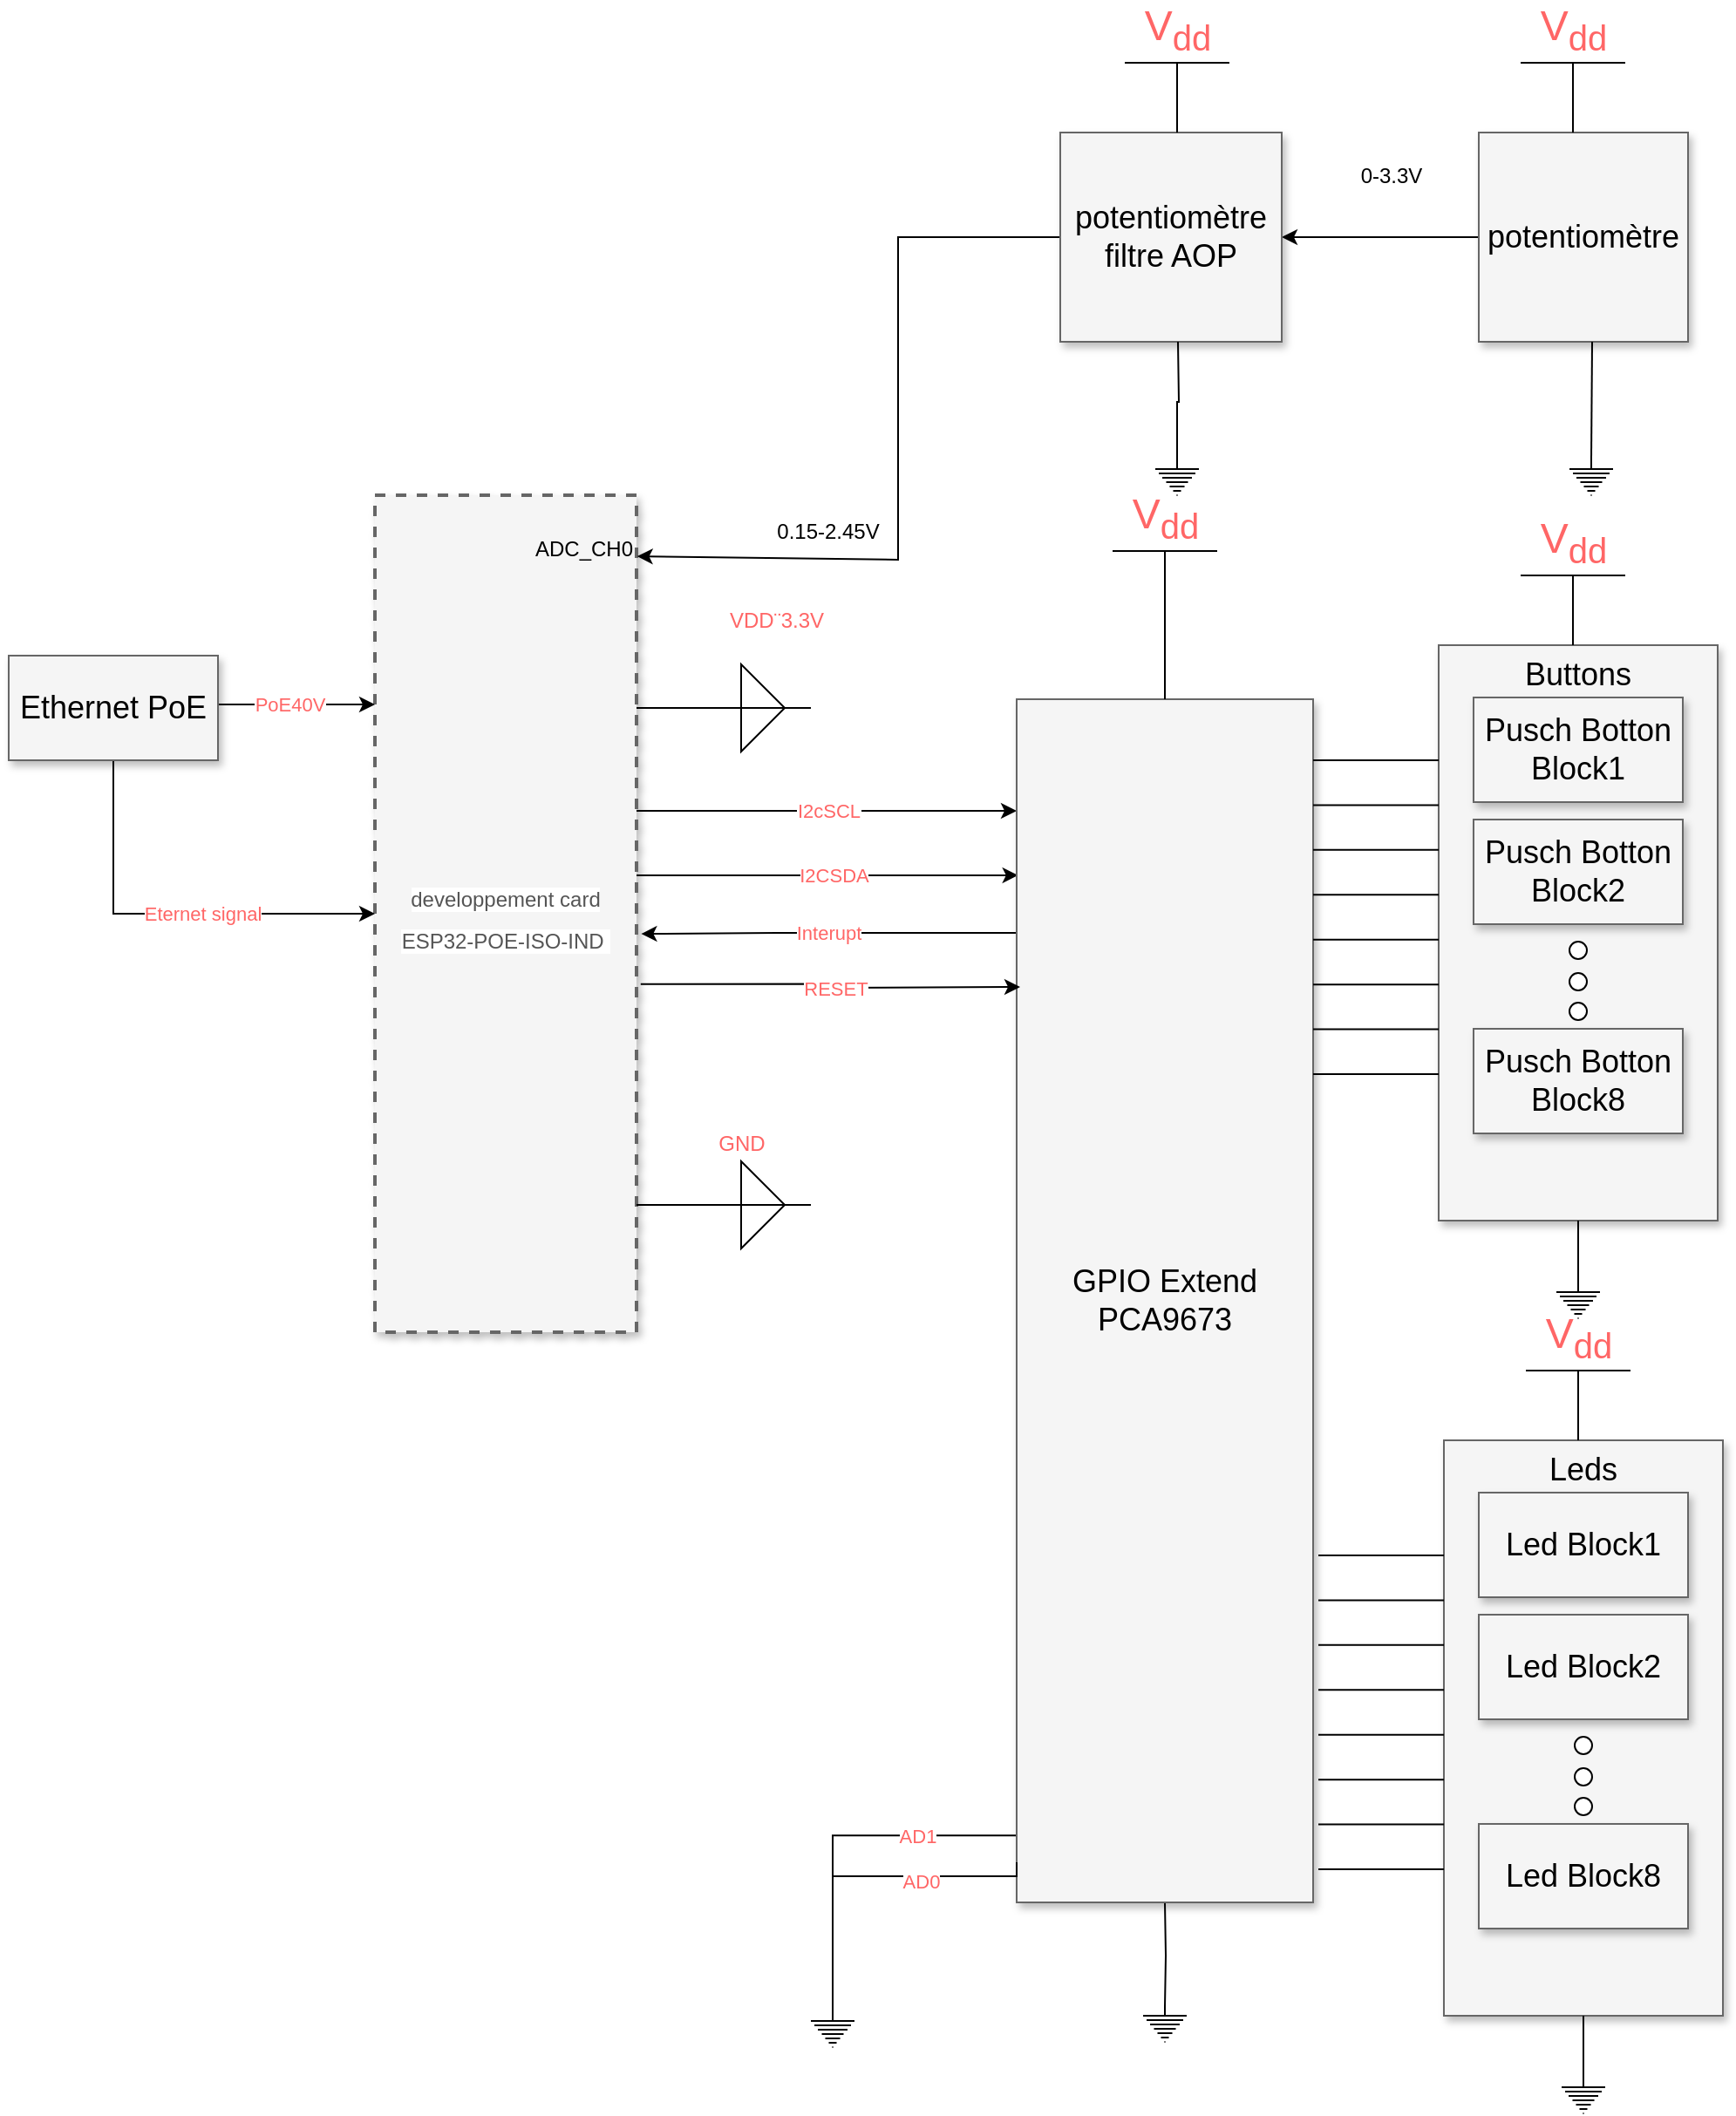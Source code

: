 <mxfile version="16.6.4" type="github">
  <diagram name="Page-1" id="90a13364-a465-7bf4-72fc-28e22215d7a0">
    <mxGraphModel dx="1209" dy="638" grid="1" gridSize="10" guides="1" tooltips="1" connect="1" arrows="1" fold="1" page="0" pageScale="1.5" pageWidth="1169" pageHeight="826" background="none" math="0" shadow="0">
      <root>
        <mxCell id="0" style=";html=1;" />
        <mxCell id="1" style=";html=1;" parent="0" />
        <mxCell id="_-TaKJ5GSbhSLey4029--41" value="Buttons" style="whiteSpace=wrap;html=1;shadow=1;fontSize=18;fillColor=#f5f5f5;strokeColor=#666666;verticalAlign=top;" parent="1" vertex="1">
          <mxGeometry x="830" y="374" width="160" height="330" as="geometry" />
        </mxCell>
        <mxCell id="_-TaKJ5GSbhSLey4029--2" value="I2cSCL" style="edgeStyle=orthogonalEdgeStyle;rounded=0;orthogonalLoop=1;jettySize=auto;html=1;exitX=1;exitY=0.5;exitDx=0;exitDy=0;entryX=0;entryY=0.5;entryDx=0;entryDy=0;fontFamily=Helvetica;fontColor=#FF6666;" parent="1" edge="1">
          <mxGeometry x="0.009" relative="1" as="geometry">
            <mxPoint x="370" y="469" as="sourcePoint" />
            <mxPoint x="588" y="469" as="targetPoint" />
            <Array as="points">
              <mxPoint x="480" y="469" />
              <mxPoint x="480" y="469" />
            </Array>
            <mxPoint as="offset" />
          </mxGeometry>
        </mxCell>
        <mxCell id="_-TaKJ5GSbhSLey4029--7" style="edgeStyle=orthogonalEdgeStyle;rounded=0;orthogonalLoop=1;jettySize=auto;html=1;exitX=1;exitY=0.577;exitDx=0;exitDy=0;entryX=0.005;entryY=0.632;entryDx=0;entryDy=0;entryPerimeter=0;fontFamily=Helvetica;fontColor=#FF6666;exitPerimeter=0;" parent="1" edge="1">
          <mxGeometry relative="1" as="geometry">
            <mxPoint x="370" y="505.96" as="sourcePoint" />
            <mxPoint x="588.85" y="505.96" as="targetPoint" />
            <Array as="points">
              <mxPoint x="440" y="506" />
              <mxPoint x="440" y="506" />
            </Array>
          </mxGeometry>
        </mxCell>
        <mxCell id="_-TaKJ5GSbhSLey4029--8" value="I2CSDA" style="edgeLabel;html=1;align=center;verticalAlign=middle;resizable=0;points=[];fontFamily=Helvetica;fontColor=#FF6666;" parent="_-TaKJ5GSbhSLey4029--7" vertex="1" connectable="0">
          <mxGeometry x="0.198" relative="1" as="geometry">
            <mxPoint x="-18" as="offset" />
          </mxGeometry>
        </mxCell>
        <mxCell id="3a17f1ce550125da-1" value="&lt;span style=&quot;color: rgb(85 , 85 , 85) ; font-family: &amp;#34;arial&amp;#34; , &amp;#34;helvetica&amp;#34; , sans-serif ; font-size: 12px ; text-align: justify ; background-color: rgb(255 , 255 , 255)&quot;&gt;developpement card&lt;br&gt;ESP32-POE-ISO-IND&amp;nbsp;&lt;/span&gt;" style="whiteSpace=wrap;html=1;shadow=1;fontSize=20;fillColor=#f5f5f5;strokeColor=#666666;strokeWidth=2;dashed=1;" parent="1" vertex="1">
          <mxGeometry x="220" y="288" width="150" height="480" as="geometry" />
        </mxCell>
        <mxCell id="_-TaKJ5GSbhSLey4029--13" style="edgeStyle=orthogonalEdgeStyle;rounded=0;orthogonalLoop=1;jettySize=auto;html=1;exitX=0.75;exitY=1;exitDx=0;exitDy=0;entryX=0.5;entryY=0;entryDx=0;entryDy=0;entryPerimeter=0;fontFamily=Helvetica;fontColor=#FF6666;strokeColor=none;endArrow=none;endFill=0;" parent="1" source="3a17f1ce550125da-2" target="_-TaKJ5GSbhSLey4029--11" edge="1">
          <mxGeometry relative="1" as="geometry" />
        </mxCell>
        <mxCell id="_-TaKJ5GSbhSLey4029--14" style="edgeStyle=orthogonalEdgeStyle;rounded=0;orthogonalLoop=1;jettySize=auto;html=1;exitX=0.5;exitY=1;exitDx=0;exitDy=0;entryX=0.5;entryY=0;entryDx=0;entryDy=0;entryPerimeter=0;fontFamily=Helvetica;fontColor=#FF6666;endArrow=none;endFill=0;" parent="1" target="_-TaKJ5GSbhSLey4029--11" edge="1">
          <mxGeometry relative="1" as="geometry">
            <mxPoint x="673" y="1095" as="sourcePoint" />
          </mxGeometry>
        </mxCell>
        <mxCell id="_-TaKJ5GSbhSLey4029--23" value="Interupt" style="edgeStyle=orthogonalEdgeStyle;rounded=0;orthogonalLoop=1;jettySize=auto;html=1;exitX=0;exitY=0.75;exitDx=0;exitDy=0;entryX=1.018;entryY=0.647;entryDx=0;entryDy=0;entryPerimeter=0;fontFamily=Helvetica;fontColor=#FF6666;endArrow=classic;endFill=1;" parent="1" edge="1">
          <mxGeometry x="0.003" relative="1" as="geometry">
            <mxPoint x="588" y="539" as="sourcePoint" />
            <mxPoint x="372.7" y="539.56" as="targetPoint" />
            <Array as="points">
              <mxPoint x="450" y="540" />
            </Array>
            <mxPoint as="offset" />
          </mxGeometry>
        </mxCell>
        <mxCell id="_-TaKJ5GSbhSLey4029--26" value="AD1" style="edgeStyle=orthogonalEdgeStyle;rounded=0;orthogonalLoop=1;jettySize=auto;html=1;exitX=0.007;exitY=0.863;exitDx=0;exitDy=0;fontFamily=Helvetica;fontColor=#FF6666;endArrow=none;endFill=0;exitPerimeter=0;entryX=0.5;entryY=0;entryDx=0;entryDy=0;entryPerimeter=0;" parent="1" target="_-TaKJ5GSbhSLey4029--24" edge="1">
          <mxGeometry x="-0.444" relative="1" as="geometry">
            <mxPoint x="550" y="1075" as="targetPoint" />
            <mxPoint x="589.19" y="1056.64" as="sourcePoint" />
            <Array as="points">
              <mxPoint x="482" y="1057" />
            </Array>
            <mxPoint as="offset" />
          </mxGeometry>
        </mxCell>
        <mxCell id="3a17f1ce550125da-2" value="GPIO Extend&lt;br&gt;PCA9673" style="whiteSpace=wrap;html=1;shadow=1;fontSize=18;fillColor=#f5f5f5;strokeColor=#666666;" parent="1" vertex="1">
          <mxGeometry x="588" y="405" width="170" height="690" as="geometry" />
        </mxCell>
        <mxCell id="3a17f1ce550125da-18" style="edgeStyle=elbowEdgeStyle;rounded=0;html=1;startArrow=none;startFill=0;jettySize=auto;orthogonalLoop=1;fontSize=18;elbow=vertical;entryX=0;entryY=0.25;entryDx=0;entryDy=0;" parent="1" source="3a17f1ce550125da-11" target="3a17f1ce550125da-1" edge="1">
          <mxGeometry relative="1" as="geometry">
            <mxPoint x="799.5" y="834.714" as="targetPoint" />
          </mxGeometry>
        </mxCell>
        <mxCell id="_-TaKJ5GSbhSLey4029--5" value="PoE40V" style="edgeLabel;html=1;align=center;verticalAlign=middle;resizable=0;points=[];fontFamily=Helvetica;fontColor=#FF6666;" parent="3a17f1ce550125da-18" vertex="1" connectable="0">
          <mxGeometry x="-0.386" y="-5" relative="1" as="geometry">
            <mxPoint x="13" y="-5" as="offset" />
          </mxGeometry>
        </mxCell>
        <mxCell id="_-TaKJ5GSbhSLey4029--3" style="edgeStyle=orthogonalEdgeStyle;rounded=0;orthogonalLoop=1;jettySize=auto;html=1;exitX=0.5;exitY=1;exitDx=0;exitDy=0;fontFamily=Helvetica;fontColor=#FF6666;" parent="1" source="3a17f1ce550125da-11" target="3a17f1ce550125da-1" edge="1">
          <mxGeometry relative="1" as="geometry" />
        </mxCell>
        <mxCell id="_-TaKJ5GSbhSLey4029--4" value="Eternet signal" style="edgeLabel;html=1;align=center;verticalAlign=middle;resizable=0;points=[];fontFamily=Helvetica;fontColor=#FF6666;" parent="_-TaKJ5GSbhSLey4029--3" vertex="1" connectable="0">
          <mxGeometry x="0.16" y="6" relative="1" as="geometry">
            <mxPoint x="1" y="6" as="offset" />
          </mxGeometry>
        </mxCell>
        <mxCell id="3a17f1ce550125da-11" value="Ethernet PoE" style="whiteSpace=wrap;html=1;shadow=1;fontSize=18;fillColor=#f5f5f5;strokeColor=#666666;" parent="1" vertex="1">
          <mxGeometry x="10" y="380" width="120" height="60" as="geometry" />
        </mxCell>
        <mxCell id="_-TaKJ5GSbhSLey4029--11" value="" style="pointerEvents=1;verticalLabelPosition=bottom;shadow=0;dashed=0;align=center;html=1;verticalAlign=top;shape=mxgraph.electrical.signal_sources.protective_earth;labelBackgroundColor=#97D077;fontFamily=Helvetica;fontColor=#FF6666;" parent="1" vertex="1">
          <mxGeometry x="660.5" y="1155" width="25" height="20" as="geometry" />
        </mxCell>
        <mxCell id="_-TaKJ5GSbhSLey4029--16" style="edgeStyle=orthogonalEdgeStyle;rounded=0;orthogonalLoop=1;jettySize=auto;html=1;exitX=0.5;exitY=0;exitDx=0;exitDy=0;exitPerimeter=0;fontFamily=Helvetica;fontColor=#FF6666;endArrow=none;endFill=0;" parent="1" source="_-TaKJ5GSbhSLey4029--15" target="3a17f1ce550125da-2" edge="1">
          <mxGeometry relative="1" as="geometry" />
        </mxCell>
        <mxCell id="_-TaKJ5GSbhSLey4029--15" value="V&lt;sub&gt;dd&lt;/sub&gt;" style="verticalLabelPosition=top;verticalAlign=bottom;shape=mxgraph.electrical.signal_sources.vdd;shadow=0;dashed=0;align=center;strokeWidth=1;fontSize=24;html=1;flipV=1;labelBackgroundColor=none;fontFamily=Helvetica;fontColor=#FF6666;" parent="1" vertex="1">
          <mxGeometry x="643" y="320" width="60" height="40" as="geometry" />
        </mxCell>
        <mxCell id="_-TaKJ5GSbhSLey4029--17" value="" style="pointerEvents=1;verticalLabelPosition=bottom;shadow=0;dashed=0;align=center;html=1;verticalAlign=top;shape=mxgraph.electrical.miscellaneous.cable_termination;labelBackgroundColor=#97D077;fontFamily=Helvetica;fontColor=#FF6666;" parent="1" vertex="1">
          <mxGeometry x="370" y="670" width="100" height="50" as="geometry" />
        </mxCell>
        <mxCell id="_-TaKJ5GSbhSLey4029--19" value="" style="pointerEvents=1;verticalLabelPosition=bottom;shadow=0;dashed=0;align=center;html=1;verticalAlign=top;shape=mxgraph.electrical.miscellaneous.cable_termination;labelBackgroundColor=#97D077;fontFamily=Helvetica;fontColor=#FF6666;" parent="1" vertex="1">
          <mxGeometry x="370" y="384.999" width="100" height="50" as="geometry" />
        </mxCell>
        <mxCell id="_-TaKJ5GSbhSLey4029--20" value="VDD¨3.3V" style="text;html=1;align=center;verticalAlign=middle;resizable=0;points=[];autosize=1;strokeColor=none;fillColor=none;fontFamily=Helvetica;fontColor=#FF6666;" parent="1" vertex="1">
          <mxGeometry x="415" y="350" width="70" height="20" as="geometry" />
        </mxCell>
        <mxCell id="_-TaKJ5GSbhSLey4029--22" value="GND" style="text;html=1;align=center;verticalAlign=middle;resizable=0;points=[];autosize=1;strokeColor=none;fillColor=none;fontFamily=Helvetica;fontColor=#FF6666;" parent="1" vertex="1">
          <mxGeometry x="410" y="650" width="40" height="20" as="geometry" />
        </mxCell>
        <mxCell id="_-TaKJ5GSbhSLey4029--25" style="edgeStyle=orthogonalEdgeStyle;rounded=0;orthogonalLoop=1;jettySize=auto;html=1;exitX=0.5;exitY=0;exitDx=0;exitDy=0;exitPerimeter=0;entryX=0;entryY=0.918;entryDx=0;entryDy=0;entryPerimeter=0;fontFamily=Helvetica;fontColor=#FF6666;endArrow=none;endFill=0;" parent="1" source="_-TaKJ5GSbhSLey4029--24" edge="1">
          <mxGeometry relative="1" as="geometry">
            <mxPoint x="588" y="1072.04" as="targetPoint" />
            <Array as="points">
              <mxPoint x="482" y="1080" />
              <mxPoint x="588" y="1080" />
            </Array>
          </mxGeometry>
        </mxCell>
        <mxCell id="_-TaKJ5GSbhSLey4029--27" value="AD0" style="edgeLabel;html=1;align=center;verticalAlign=middle;resizable=0;points=[];fontFamily=Helvetica;fontColor=#FF6666;" parent="_-TaKJ5GSbhSLey4029--25" vertex="1" connectable="0">
          <mxGeometry x="0.395" y="1" relative="1" as="geometry">
            <mxPoint x="-5" y="4" as="offset" />
          </mxGeometry>
        </mxCell>
        <mxCell id="_-TaKJ5GSbhSLey4029--24" value="" style="pointerEvents=1;verticalLabelPosition=bottom;shadow=0;dashed=0;align=center;html=1;verticalAlign=top;shape=mxgraph.electrical.signal_sources.protective_earth;labelBackgroundColor=#97D077;fontFamily=Helvetica;fontColor=#FF6666;" parent="1" vertex="1">
          <mxGeometry x="470" y="1158" width="25" height="20" as="geometry" />
        </mxCell>
        <mxCell id="_-TaKJ5GSbhSLey4029--28" style="edgeStyle=orthogonalEdgeStyle;rounded=0;orthogonalLoop=1;jettySize=auto;html=1;exitX=1.016;exitY=0.584;exitDx=0;exitDy=0;fontFamily=Helvetica;fontColor=#FF6666;exitPerimeter=0;" parent="1" source="3a17f1ce550125da-1" edge="1">
          <mxGeometry relative="1" as="geometry">
            <mxPoint x="373.08" y="570.0" as="sourcePoint" />
            <mxPoint x="590" y="570" as="targetPoint" />
            <Array as="points" />
          </mxGeometry>
        </mxCell>
        <mxCell id="_-TaKJ5GSbhSLey4029--29" value="RESET" style="edgeLabel;html=1;align=center;verticalAlign=middle;resizable=0;points=[];fontFamily=Helvetica;fontColor=#FF6666;" parent="_-TaKJ5GSbhSLey4029--28" vertex="1" connectable="0">
          <mxGeometry x="0.198" relative="1" as="geometry">
            <mxPoint x="-18" as="offset" />
          </mxGeometry>
        </mxCell>
        <mxCell id="_-TaKJ5GSbhSLey4029--31" value="Pusch Botton Block2" style="whiteSpace=wrap;html=1;shadow=1;fontSize=18;fillColor=#f5f5f5;strokeColor=#666666;" parent="1" vertex="1">
          <mxGeometry x="850" y="474" width="120" height="60" as="geometry" />
        </mxCell>
        <mxCell id="_-TaKJ5GSbhSLey4029--32" value="Pusch Botton Block1" style="whiteSpace=wrap;html=1;shadow=1;fontSize=18;fillColor=#f5f5f5;strokeColor=#666666;" parent="1" vertex="1">
          <mxGeometry x="850" y="404" width="120" height="60" as="geometry" />
        </mxCell>
        <mxCell id="_-TaKJ5GSbhSLey4029--34" value="Pusch Botton Block8" style="whiteSpace=wrap;html=1;shadow=1;fontSize=18;fillColor=#f5f5f5;strokeColor=#666666;" parent="1" vertex="1">
          <mxGeometry x="850" y="594" width="120" height="60" as="geometry" />
        </mxCell>
        <mxCell id="_-TaKJ5GSbhSLey4029--35" value="" style="ellipse;whiteSpace=wrap;html=1;labelBackgroundColor=#97D077;fontFamily=Helvetica;fontColor=#FF6666;" parent="1" vertex="1">
          <mxGeometry x="905" y="544" width="10" height="10" as="geometry" />
        </mxCell>
        <mxCell id="_-TaKJ5GSbhSLey4029--36" value="" style="ellipse;whiteSpace=wrap;html=1;labelBackgroundColor=#97D077;fontFamily=Helvetica;fontColor=#FF6666;" parent="1" vertex="1">
          <mxGeometry x="905" y="562" width="10" height="10" as="geometry" />
        </mxCell>
        <mxCell id="_-TaKJ5GSbhSLey4029--37" value="" style="ellipse;whiteSpace=wrap;html=1;labelBackgroundColor=#97D077;fontFamily=Helvetica;fontColor=#FF6666;" parent="1" vertex="1">
          <mxGeometry x="905" y="579" width="10" height="10" as="geometry" />
        </mxCell>
        <mxCell id="_-TaKJ5GSbhSLey4029--42" value="" style="verticalLabelPosition=bottom;shadow=0;dashed=0;align=center;html=1;verticalAlign=top;shape=mxgraph.electrical.transmission.8_line_bus;labelBackgroundColor=#97D077;fontFamily=Helvetica;fontColor=#FF6666;" parent="1" vertex="1">
          <mxGeometry x="758" y="440" width="72" height="180" as="geometry" />
        </mxCell>
        <mxCell id="_-TaKJ5GSbhSLey4029--43" value="V&lt;sub&gt;dd&lt;/sub&gt;" style="verticalLabelPosition=top;verticalAlign=bottom;shape=mxgraph.electrical.signal_sources.vdd;shadow=0;dashed=0;align=center;strokeWidth=1;fontSize=24;html=1;flipV=1;labelBackgroundColor=none;fontFamily=Helvetica;fontColor=#FF6666;" parent="1" vertex="1">
          <mxGeometry x="877" y="334" width="60" height="40" as="geometry" />
        </mxCell>
        <mxCell id="_-TaKJ5GSbhSLey4029--45" style="edgeStyle=orthogonalEdgeStyle;rounded=0;orthogonalLoop=1;jettySize=auto;html=1;exitX=0.5;exitY=0;exitDx=0;exitDy=0;exitPerimeter=0;entryX=0.5;entryY=1;entryDx=0;entryDy=0;fontFamily=Helvetica;fontColor=#FF6666;endArrow=none;endFill=0;" parent="1" source="_-TaKJ5GSbhSLey4029--44" target="_-TaKJ5GSbhSLey4029--41" edge="1">
          <mxGeometry relative="1" as="geometry" />
        </mxCell>
        <mxCell id="_-TaKJ5GSbhSLey4029--44" value="" style="pointerEvents=1;verticalLabelPosition=bottom;shadow=0;dashed=0;align=center;html=1;verticalAlign=top;shape=mxgraph.electrical.signal_sources.protective_earth;labelBackgroundColor=#97D077;fontFamily=Helvetica;fontColor=#FF6666;" parent="1" vertex="1">
          <mxGeometry x="897.5" y="740" width="25" height="20" as="geometry" />
        </mxCell>
        <mxCell id="_-TaKJ5GSbhSLey4029--46" value="Leds" style="whiteSpace=wrap;html=1;shadow=1;fontSize=18;fillColor=#f5f5f5;strokeColor=#666666;verticalAlign=top;" parent="1" vertex="1">
          <mxGeometry x="833" y="830" width="160" height="330" as="geometry" />
        </mxCell>
        <mxCell id="_-TaKJ5GSbhSLey4029--47" value="Led&amp;nbsp;Block2" style="whiteSpace=wrap;html=1;shadow=1;fontSize=18;fillColor=#f5f5f5;strokeColor=#666666;" parent="1" vertex="1">
          <mxGeometry x="853" y="930" width="120" height="60" as="geometry" />
        </mxCell>
        <mxCell id="_-TaKJ5GSbhSLey4029--48" value="Led Block1" style="whiteSpace=wrap;html=1;shadow=1;fontSize=18;fillColor=#f5f5f5;strokeColor=#666666;" parent="1" vertex="1">
          <mxGeometry x="853" y="860" width="120" height="60" as="geometry" />
        </mxCell>
        <mxCell id="_-TaKJ5GSbhSLey4029--49" value="Led&amp;nbsp;Block8" style="whiteSpace=wrap;html=1;shadow=1;fontSize=18;fillColor=#f5f5f5;strokeColor=#666666;" parent="1" vertex="1">
          <mxGeometry x="853" y="1050" width="120" height="60" as="geometry" />
        </mxCell>
        <mxCell id="_-TaKJ5GSbhSLey4029--50" value="" style="ellipse;whiteSpace=wrap;html=1;labelBackgroundColor=#97D077;fontFamily=Helvetica;fontColor=#FF6666;" parent="1" vertex="1">
          <mxGeometry x="908" y="1000" width="10" height="10" as="geometry" />
        </mxCell>
        <mxCell id="_-TaKJ5GSbhSLey4029--51" value="" style="ellipse;whiteSpace=wrap;html=1;labelBackgroundColor=#97D077;fontFamily=Helvetica;fontColor=#FF6666;" parent="1" vertex="1">
          <mxGeometry x="908" y="1018" width="10" height="10" as="geometry" />
        </mxCell>
        <mxCell id="_-TaKJ5GSbhSLey4029--52" value="" style="ellipse;whiteSpace=wrap;html=1;labelBackgroundColor=#97D077;fontFamily=Helvetica;fontColor=#FF6666;" parent="1" vertex="1">
          <mxGeometry x="908" y="1035" width="10" height="10" as="geometry" />
        </mxCell>
        <mxCell id="_-TaKJ5GSbhSLey4029--53" value="" style="verticalLabelPosition=bottom;shadow=0;dashed=0;align=center;html=1;verticalAlign=top;shape=mxgraph.electrical.transmission.8_line_bus;labelBackgroundColor=#97D077;fontFamily=Helvetica;fontColor=#FF6666;" parent="1" vertex="1">
          <mxGeometry x="761" y="896" width="72" height="180" as="geometry" />
        </mxCell>
        <mxCell id="_-TaKJ5GSbhSLey4029--54" value="V&lt;sub&gt;dd&lt;/sub&gt;" style="verticalLabelPosition=top;verticalAlign=bottom;shape=mxgraph.electrical.signal_sources.vdd;shadow=0;dashed=0;align=center;strokeWidth=1;fontSize=24;html=1;flipV=1;labelBackgroundColor=none;fontFamily=Helvetica;fontColor=#FF6666;" parent="1" vertex="1">
          <mxGeometry x="880" y="790" width="60" height="40" as="geometry" />
        </mxCell>
        <mxCell id="_-TaKJ5GSbhSLey4029--55" style="edgeStyle=orthogonalEdgeStyle;rounded=0;orthogonalLoop=1;jettySize=auto;html=1;exitX=0.5;exitY=0;exitDx=0;exitDy=0;exitPerimeter=0;entryX=0.5;entryY=1;entryDx=0;entryDy=0;fontFamily=Helvetica;fontColor=#FF6666;endArrow=none;endFill=0;" parent="1" source="_-TaKJ5GSbhSLey4029--56" target="_-TaKJ5GSbhSLey4029--46" edge="1">
          <mxGeometry relative="1" as="geometry" />
        </mxCell>
        <mxCell id="_-TaKJ5GSbhSLey4029--56" value="" style="pointerEvents=1;verticalLabelPosition=bottom;shadow=0;dashed=0;align=center;html=1;verticalAlign=top;shape=mxgraph.electrical.signal_sources.protective_earth;labelBackgroundColor=#97D077;fontFamily=Helvetica;fontColor=#FF6666;" parent="1" vertex="1">
          <mxGeometry x="900.5" y="1196" width="25" height="20" as="geometry" />
        </mxCell>
        <mxCell id="IpM1hiIs2qAUkuvWGGlh-14" style="edgeStyle=none;rounded=0;orthogonalLoop=1;jettySize=auto;html=1;exitX=0;exitY=0.5;exitDx=0;exitDy=0;entryX=1;entryY=0.5;entryDx=0;entryDy=0;" parent="1" source="IpM1hiIs2qAUkuvWGGlh-1" target="IpM1hiIs2qAUkuvWGGlh-2" edge="1">
          <mxGeometry relative="1" as="geometry" />
        </mxCell>
        <mxCell id="IpM1hiIs2qAUkuvWGGlh-1" value="potentiomètre" style="whiteSpace=wrap;html=1;shadow=1;fontSize=18;fillColor=#f5f5f5;strokeColor=#666666;" parent="1" vertex="1">
          <mxGeometry x="853" y="80" width="120" height="120" as="geometry" />
        </mxCell>
        <mxCell id="IpM1hiIs2qAUkuvWGGlh-15" style="edgeStyle=none;rounded=0;orthogonalLoop=1;jettySize=auto;html=1;exitX=0;exitY=0.5;exitDx=0;exitDy=0;entryX=1.002;entryY=0.073;entryDx=0;entryDy=0;entryPerimeter=0;" parent="1" source="IpM1hiIs2qAUkuvWGGlh-2" target="3a17f1ce550125da-1" edge="1">
          <mxGeometry relative="1" as="geometry">
            <mxPoint x="374" y="363" as="targetPoint" />
            <Array as="points">
              <mxPoint x="520" y="140" />
              <mxPoint x="520" y="220" />
              <mxPoint x="520" y="325" />
            </Array>
          </mxGeometry>
        </mxCell>
        <mxCell id="IpM1hiIs2qAUkuvWGGlh-2" value="potentiomètre filtre AOP" style="whiteSpace=wrap;html=1;shadow=1;fontSize=18;fillColor=#f5f5f5;strokeColor=#666666;" parent="1" vertex="1">
          <mxGeometry x="613" y="80" width="127" height="120" as="geometry" />
        </mxCell>
        <mxCell id="IpM1hiIs2qAUkuvWGGlh-3" value="V&lt;sub&gt;dd&lt;/sub&gt;" style="verticalLabelPosition=top;verticalAlign=bottom;shape=mxgraph.electrical.signal_sources.vdd;shadow=0;dashed=0;align=center;strokeWidth=1;fontSize=24;html=1;flipV=1;labelBackgroundColor=none;fontFamily=Helvetica;fontColor=#FF6666;" parent="1" vertex="1">
          <mxGeometry x="650" y="40" width="60" height="40" as="geometry" />
        </mxCell>
        <mxCell id="IpM1hiIs2qAUkuvWGGlh-4" value="V&lt;sub&gt;dd&lt;/sub&gt;" style="verticalLabelPosition=top;verticalAlign=bottom;shape=mxgraph.electrical.signal_sources.vdd;shadow=0;dashed=0;align=center;strokeWidth=1;fontSize=24;html=1;flipV=1;labelBackgroundColor=none;fontFamily=Helvetica;fontColor=#FF6666;" parent="1" vertex="1">
          <mxGeometry x="877" y="40" width="60" height="40" as="geometry" />
        </mxCell>
        <mxCell id="IpM1hiIs2qAUkuvWGGlh-8" style="edgeStyle=orthogonalEdgeStyle;rounded=0;orthogonalLoop=1;jettySize=auto;html=1;entryX=0.5;entryY=0;entryDx=0;entryDy=0;entryPerimeter=0;fontFamily=Helvetica;fontColor=#FF6666;strokeColor=none;endArrow=none;endFill=0;" parent="1" target="IpM1hiIs2qAUkuvWGGlh-10" edge="1">
          <mxGeometry relative="1" as="geometry">
            <mxPoint x="683" y="1105" as="sourcePoint" />
          </mxGeometry>
        </mxCell>
        <mxCell id="IpM1hiIs2qAUkuvWGGlh-9" style="edgeStyle=orthogonalEdgeStyle;rounded=0;orthogonalLoop=1;jettySize=auto;html=1;entryX=0.5;entryY=0;entryDx=0;entryDy=0;entryPerimeter=0;fontFamily=Helvetica;fontColor=#FF6666;endArrow=none;endFill=0;" parent="1" target="IpM1hiIs2qAUkuvWGGlh-10" edge="1">
          <mxGeometry relative="1" as="geometry">
            <mxPoint x="680.5" y="200" as="sourcePoint" />
          </mxGeometry>
        </mxCell>
        <mxCell id="IpM1hiIs2qAUkuvWGGlh-10" value="" style="pointerEvents=1;verticalLabelPosition=bottom;shadow=0;dashed=0;align=center;html=1;verticalAlign=top;shape=mxgraph.electrical.signal_sources.protective_earth;labelBackgroundColor=#97D077;fontFamily=Helvetica;fontColor=#FF6666;" parent="1" vertex="1">
          <mxGeometry x="667.5" y="268" width="25" height="20" as="geometry" />
        </mxCell>
        <mxCell id="IpM1hiIs2qAUkuvWGGlh-11" style="rounded=0;orthogonalLoop=1;jettySize=auto;html=1;entryX=0.5;entryY=0;entryDx=0;entryDy=0;entryPerimeter=0;fontFamily=Helvetica;fontColor=#FF6666;endArrow=none;endFill=0;" parent="1" target="IpM1hiIs2qAUkuvWGGlh-12" edge="1">
          <mxGeometry relative="1" as="geometry">
            <mxPoint x="918" y="200" as="sourcePoint" />
          </mxGeometry>
        </mxCell>
        <mxCell id="IpM1hiIs2qAUkuvWGGlh-12" value="" style="pointerEvents=1;verticalLabelPosition=bottom;shadow=0;dashed=0;align=center;html=1;verticalAlign=top;shape=mxgraph.electrical.signal_sources.protective_earth;labelBackgroundColor=#97D077;fontFamily=Helvetica;fontColor=#FF6666;" parent="1" vertex="1">
          <mxGeometry x="905" y="268" width="25" height="20" as="geometry" />
        </mxCell>
        <mxCell id="IpM1hiIs2qAUkuvWGGlh-16" value="ADC_CH0" style="text;html=1;strokeColor=none;fillColor=none;align=center;verticalAlign=middle;whiteSpace=wrap;rounded=0;" parent="1" vertex="1">
          <mxGeometry x="310" y="304" width="60" height="30" as="geometry" />
        </mxCell>
        <mxCell id="IpM1hiIs2qAUkuvWGGlh-17" value="0-3.3V" style="text;html=1;strokeColor=none;fillColor=none;align=center;verticalAlign=middle;whiteSpace=wrap;rounded=0;" parent="1" vertex="1">
          <mxGeometry x="773" y="80" width="60" height="50" as="geometry" />
        </mxCell>
        <mxCell id="IpM1hiIs2qAUkuvWGGlh-18" value="0.15-2.45V" style="text;html=1;strokeColor=none;fillColor=none;align=center;verticalAlign=middle;whiteSpace=wrap;rounded=0;" parent="1" vertex="1">
          <mxGeometry x="440" y="284" width="80" height="50" as="geometry" />
        </mxCell>
      </root>
    </mxGraphModel>
  </diagram>
</mxfile>
